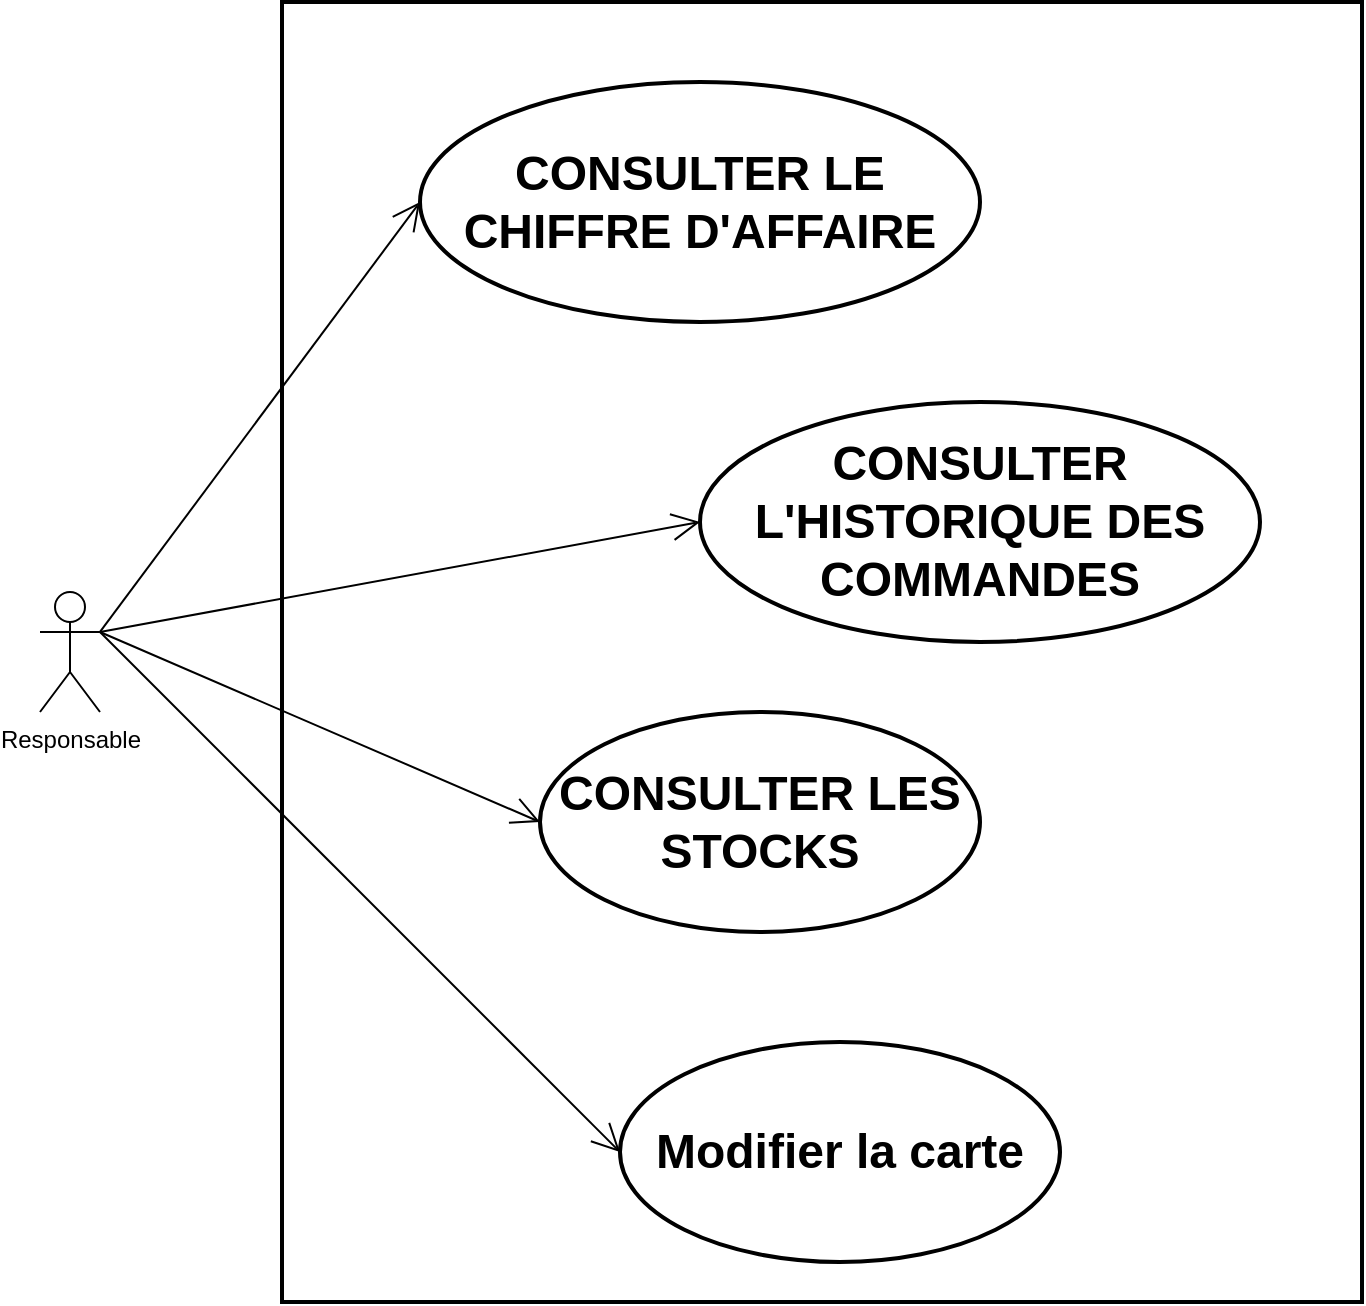 <mxfile version="14.5.10" type="device"><diagram id="mpov3Z7ze9v5mdfDAHul" name="Page-1"><mxGraphModel dx="302" dy="181" grid="1" gridSize="10" guides="1" tooltips="1" connect="1" arrows="1" fold="1" page="1" pageScale="1" pageWidth="1169" pageHeight="1654" math="0" shadow="0"><root><mxCell id="0"/><mxCell id="1" parent="0"/><mxCell id="FEH7yIXrH6hmn4NSy4ZO-183" value="" style="html=1;strokeWidth=2;" vertex="1" parent="1"><mxGeometry x="241" y="510" width="540" height="650" as="geometry"/></mxCell><mxCell id="FEH7yIXrH6hmn4NSy4ZO-184" value="Responsable" style="shape=umlActor;verticalLabelPosition=bottom;verticalAlign=top;html=1;" vertex="1" parent="1"><mxGeometry x="120" y="805" width="30" height="60" as="geometry"/></mxCell><mxCell id="FEH7yIXrH6hmn4NSy4ZO-185" value="" style="endArrow=open;endFill=1;endSize=12;html=1;exitX=1;exitY=0.333;exitDx=0;exitDy=0;exitPerimeter=0;entryX=0;entryY=0.5;entryDx=0;entryDy=0;" edge="1" parent="1" source="FEH7yIXrH6hmn4NSy4ZO-184" target="FEH7yIXrH6hmn4NSy4ZO-186"><mxGeometry width="160" relative="1" as="geometry"><mxPoint x="201" y="1090" as="sourcePoint"/><mxPoint x="331" y="950" as="targetPoint"/></mxGeometry></mxCell><mxCell id="FEH7yIXrH6hmn4NSy4ZO-186" value="&lt;h1&gt;Modifier la carte&lt;/h1&gt;" style="ellipse;whiteSpace=wrap;html=1;strokeWidth=2;" vertex="1" parent="1"><mxGeometry x="410" y="1030" width="220" height="110" as="geometry"/></mxCell><mxCell id="FEH7yIXrH6hmn4NSy4ZO-187" value="&lt;h1&gt;CONSULTER LES STOCKS&lt;/h1&gt;" style="ellipse;whiteSpace=wrap;html=1;strokeWidth=2;" vertex="1" parent="1"><mxGeometry x="370" y="865" width="220" height="110" as="geometry"/></mxCell><mxCell id="FEH7yIXrH6hmn4NSy4ZO-188" value="" style="endArrow=open;endFill=1;endSize=12;html=1;exitX=1;exitY=0.333;exitDx=0;exitDy=0;exitPerimeter=0;entryX=0;entryY=0.5;entryDx=0;entryDy=0;" edge="1" parent="1" source="FEH7yIXrH6hmn4NSy4ZO-184" target="FEH7yIXrH6hmn4NSy4ZO-187"><mxGeometry width="160" relative="1" as="geometry"><mxPoint x="180" y="1100" as="sourcePoint"/><mxPoint x="531" y="1090" as="targetPoint"/></mxGeometry></mxCell><mxCell id="FEH7yIXrH6hmn4NSy4ZO-189" value="&lt;h1&gt;CONSULTER L'HISTORIQUE DES COMMANDES&lt;/h1&gt;" style="ellipse;whiteSpace=wrap;html=1;strokeWidth=2;" vertex="1" parent="1"><mxGeometry x="450" y="710" width="280" height="120" as="geometry"/></mxCell><mxCell id="FEH7yIXrH6hmn4NSy4ZO-190" value="&lt;h1&gt;CONSULTER LE CHIFFRE D'AFFAIRE&lt;/h1&gt;" style="ellipse;whiteSpace=wrap;html=1;strokeWidth=2;" vertex="1" parent="1"><mxGeometry x="310" y="550" width="280" height="120" as="geometry"/></mxCell><mxCell id="FEH7yIXrH6hmn4NSy4ZO-191" value="" style="endArrow=open;endFill=1;endSize=12;html=1;exitX=1;exitY=0.333;exitDx=0;exitDy=0;exitPerimeter=0;entryX=0;entryY=0.5;entryDx=0;entryDy=0;" edge="1" parent="1" source="FEH7yIXrH6hmn4NSy4ZO-184" target="FEH7yIXrH6hmn4NSy4ZO-190"><mxGeometry width="160" relative="1" as="geometry"><mxPoint x="110" y="975" as="sourcePoint"/><mxPoint x="280" y="890" as="targetPoint"/></mxGeometry></mxCell><mxCell id="FEH7yIXrH6hmn4NSy4ZO-192" value="" style="endArrow=open;endFill=1;endSize=12;html=1;exitX=1;exitY=0.333;exitDx=0;exitDy=0;exitPerimeter=0;entryX=0;entryY=0.5;entryDx=0;entryDy=0;" edge="1" parent="1" source="FEH7yIXrH6hmn4NSy4ZO-184" target="FEH7yIXrH6hmn4NSy4ZO-189"><mxGeometry width="160" relative="1" as="geometry"><mxPoint x="60" y="980" as="sourcePoint"/><mxPoint x="220" y="1100" as="targetPoint"/></mxGeometry></mxCell></root></mxGraphModel></diagram></mxfile>